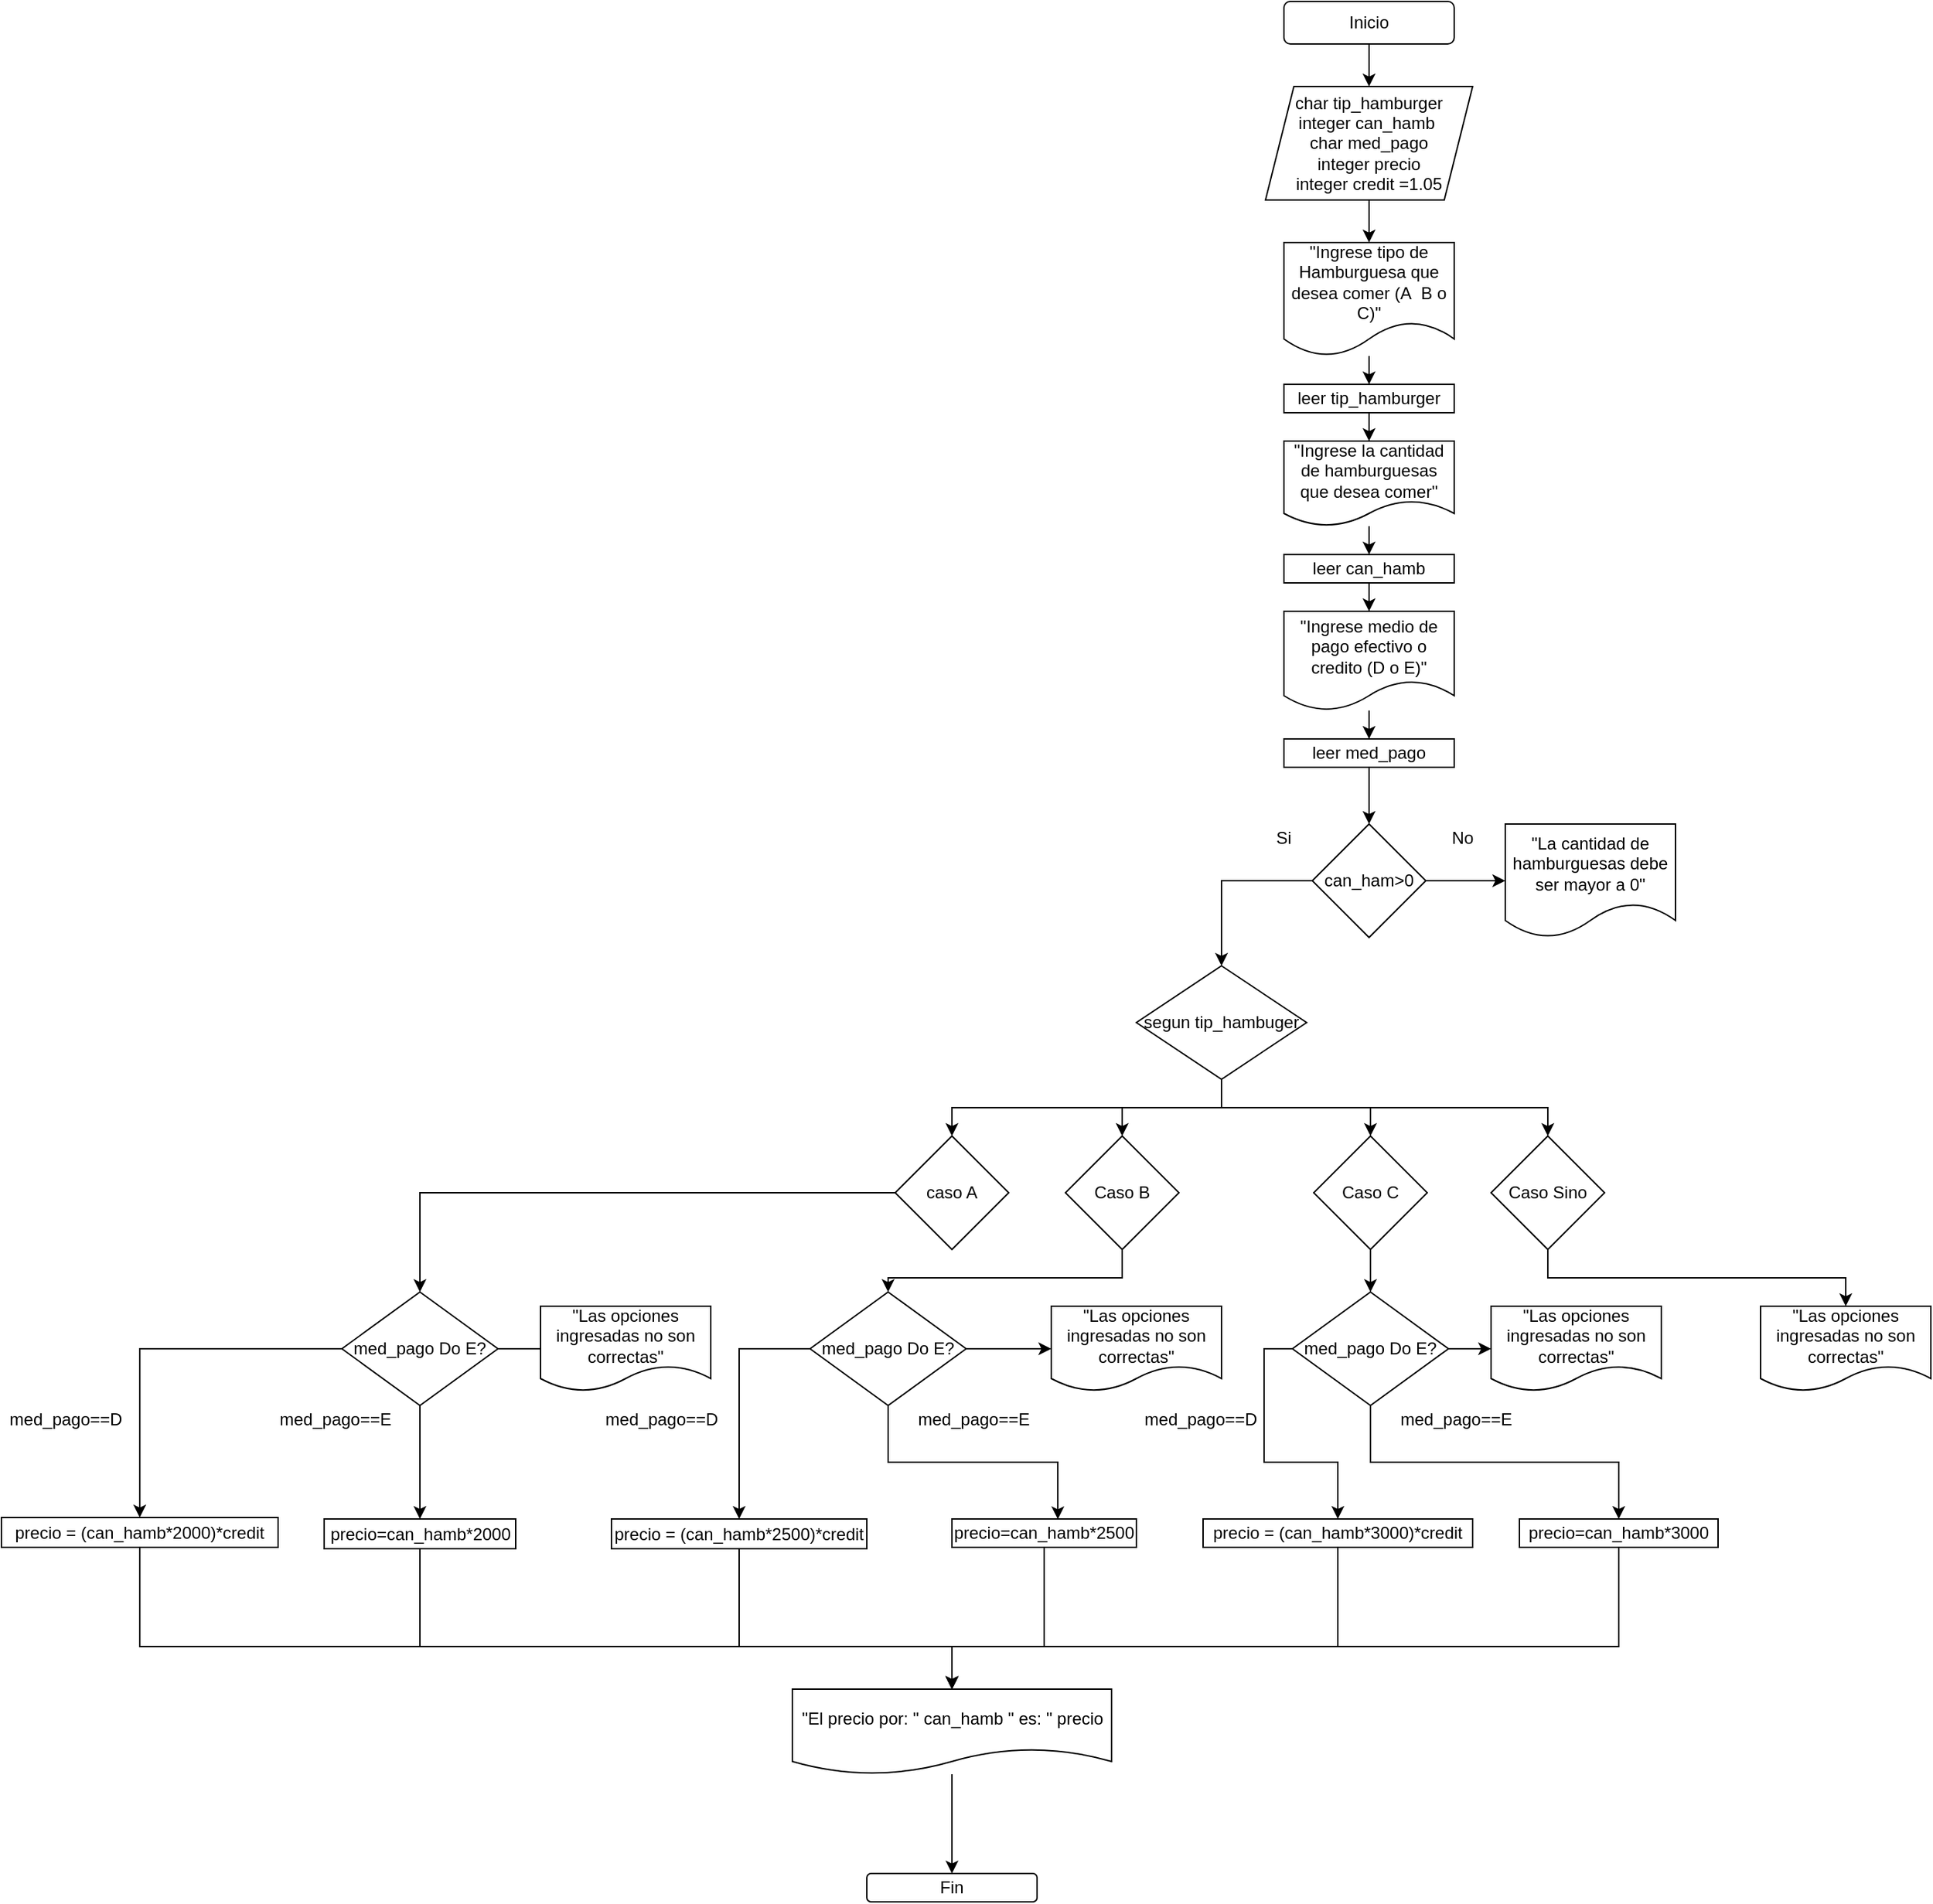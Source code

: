 <mxfile version="14.6.13" type="device"><diagram id="LyT83Fp5UGbBiX0Y0XLr" name="Página-1"><mxGraphModel dx="1851" dy="592" grid="1" gridSize="10" guides="1" tooltips="1" connect="1" arrows="1" fold="1" page="1" pageScale="1" pageWidth="827" pageHeight="1169" math="0" shadow="0"><root><mxCell id="0"/><mxCell id="1" parent="0"/><mxCell id="1wTLMK34B6iEQNwh94ca-3" value="" style="edgeStyle=orthogonalEdgeStyle;rounded=0;orthogonalLoop=1;jettySize=auto;html=1;" edge="1" parent="1" source="1wTLMK34B6iEQNwh94ca-1" target="1wTLMK34B6iEQNwh94ca-2"><mxGeometry relative="1" as="geometry"/></mxCell><mxCell id="1wTLMK34B6iEQNwh94ca-1" value="Inicio" style="rounded=1;whiteSpace=wrap;html=1;" vertex="1" parent="1"><mxGeometry x="354" y="30" width="120" height="30" as="geometry"/></mxCell><mxCell id="1wTLMK34B6iEQNwh94ca-6" style="edgeStyle=orthogonalEdgeStyle;rounded=0;orthogonalLoop=1;jettySize=auto;html=1;entryX=0.5;entryY=0;entryDx=0;entryDy=0;" edge="1" parent="1" source="1wTLMK34B6iEQNwh94ca-2" target="1wTLMK34B6iEQNwh94ca-5"><mxGeometry relative="1" as="geometry"/></mxCell><mxCell id="1wTLMK34B6iEQNwh94ca-2" value="&lt;div&gt;char tip_hamburger&lt;/div&gt;&lt;div&gt;integer can_hamb&amp;nbsp;&lt;/div&gt;&lt;div&gt;char med_pago&lt;/div&gt;&lt;div&gt;integer precio&lt;/div&gt;&lt;div&gt;integer credit =1.05&lt;/div&gt;" style="shape=parallelogram;perimeter=parallelogramPerimeter;whiteSpace=wrap;html=1;fixedSize=1;" vertex="1" parent="1"><mxGeometry x="341" y="90" width="146" height="80" as="geometry"/></mxCell><mxCell id="1wTLMK34B6iEQNwh94ca-8" style="edgeStyle=orthogonalEdgeStyle;rounded=0;orthogonalLoop=1;jettySize=auto;html=1;entryX=0.5;entryY=0;entryDx=0;entryDy=0;" edge="1" parent="1" source="1wTLMK34B6iEQNwh94ca-5" target="1wTLMK34B6iEQNwh94ca-7"><mxGeometry relative="1" as="geometry"/></mxCell><mxCell id="1wTLMK34B6iEQNwh94ca-5" value="&quot;Ingrese tipo de Hamburguesa que desea comer (A&amp;nbsp; B o C)&quot;" style="shape=document;whiteSpace=wrap;html=1;boundedLbl=1;" vertex="1" parent="1"><mxGeometry x="354" y="200" width="120" height="80" as="geometry"/></mxCell><mxCell id="1wTLMK34B6iEQNwh94ca-10" style="edgeStyle=orthogonalEdgeStyle;rounded=0;orthogonalLoop=1;jettySize=auto;html=1;" edge="1" parent="1" source="1wTLMK34B6iEQNwh94ca-7" target="1wTLMK34B6iEQNwh94ca-9"><mxGeometry relative="1" as="geometry"/></mxCell><mxCell id="1wTLMK34B6iEQNwh94ca-7" value="leer tip_hamburger" style="rounded=0;whiteSpace=wrap;html=1;" vertex="1" parent="1"><mxGeometry x="354" y="300" width="120" height="20" as="geometry"/></mxCell><mxCell id="1wTLMK34B6iEQNwh94ca-12" style="edgeStyle=orthogonalEdgeStyle;rounded=0;orthogonalLoop=1;jettySize=auto;html=1;entryX=0.5;entryY=0;entryDx=0;entryDy=0;" edge="1" parent="1" source="1wTLMK34B6iEQNwh94ca-9" target="1wTLMK34B6iEQNwh94ca-11"><mxGeometry relative="1" as="geometry"/></mxCell><mxCell id="1wTLMK34B6iEQNwh94ca-9" value="&quot;Ingrese la cantidad de hamburguesas que desea comer&quot;" style="shape=document;whiteSpace=wrap;html=1;boundedLbl=1;" vertex="1" parent="1"><mxGeometry x="354" y="340" width="120" height="60" as="geometry"/></mxCell><mxCell id="1wTLMK34B6iEQNwh94ca-14" style="edgeStyle=orthogonalEdgeStyle;rounded=0;orthogonalLoop=1;jettySize=auto;html=1;" edge="1" parent="1" source="1wTLMK34B6iEQNwh94ca-11" target="1wTLMK34B6iEQNwh94ca-13"><mxGeometry relative="1" as="geometry"/></mxCell><mxCell id="1wTLMK34B6iEQNwh94ca-11" value="leer can_hamb" style="rounded=0;whiteSpace=wrap;html=1;" vertex="1" parent="1"><mxGeometry x="354" y="420" width="120" height="20" as="geometry"/></mxCell><mxCell id="1wTLMK34B6iEQNwh94ca-16" style="edgeStyle=orthogonalEdgeStyle;rounded=0;orthogonalLoop=1;jettySize=auto;html=1;" edge="1" parent="1" source="1wTLMK34B6iEQNwh94ca-13" target="1wTLMK34B6iEQNwh94ca-15"><mxGeometry relative="1" as="geometry"/></mxCell><mxCell id="1wTLMK34B6iEQNwh94ca-13" value="&quot;Ingrese medio de pago efectivo o credito (D o E)&quot;" style="shape=document;whiteSpace=wrap;html=1;boundedLbl=1;" vertex="1" parent="1"><mxGeometry x="354" y="460" width="120" height="70" as="geometry"/></mxCell><mxCell id="1wTLMK34B6iEQNwh94ca-18" style="edgeStyle=orthogonalEdgeStyle;rounded=0;orthogonalLoop=1;jettySize=auto;html=1;entryX=0.5;entryY=0;entryDx=0;entryDy=0;" edge="1" parent="1" source="1wTLMK34B6iEQNwh94ca-15" target="1wTLMK34B6iEQNwh94ca-17"><mxGeometry relative="1" as="geometry"/></mxCell><mxCell id="1wTLMK34B6iEQNwh94ca-15" value="leer med_pago" style="rounded=0;whiteSpace=wrap;html=1;" vertex="1" parent="1"><mxGeometry x="354" y="550" width="120" height="20" as="geometry"/></mxCell><mxCell id="1wTLMK34B6iEQNwh94ca-23" style="edgeStyle=orthogonalEdgeStyle;rounded=0;orthogonalLoop=1;jettySize=auto;html=1;entryX=0;entryY=0.5;entryDx=0;entryDy=0;" edge="1" parent="1" source="1wTLMK34B6iEQNwh94ca-17" target="1wTLMK34B6iEQNwh94ca-22"><mxGeometry relative="1" as="geometry"/></mxCell><mxCell id="1wTLMK34B6iEQNwh94ca-25" style="edgeStyle=orthogonalEdgeStyle;rounded=0;orthogonalLoop=1;jettySize=auto;html=1;entryX=0.5;entryY=0;entryDx=0;entryDy=0;" edge="1" parent="1" source="1wTLMK34B6iEQNwh94ca-17" target="1wTLMK34B6iEQNwh94ca-24"><mxGeometry relative="1" as="geometry"/></mxCell><mxCell id="1wTLMK34B6iEQNwh94ca-17" value="can_ham&amp;gt;0" style="rhombus;whiteSpace=wrap;html=1;" vertex="1" parent="1"><mxGeometry x="374" y="610" width="80" height="80" as="geometry"/></mxCell><mxCell id="1wTLMK34B6iEQNwh94ca-19" value="Si" style="text;html=1;strokeColor=none;fillColor=none;align=center;verticalAlign=middle;whiteSpace=wrap;rounded=0;" vertex="1" parent="1"><mxGeometry x="334" y="610" width="40" height="20" as="geometry"/></mxCell><mxCell id="1wTLMK34B6iEQNwh94ca-21" value="No" style="text;html=1;strokeColor=none;fillColor=none;align=center;verticalAlign=middle;whiteSpace=wrap;rounded=0;" vertex="1" parent="1"><mxGeometry x="460" y="610" width="40" height="20" as="geometry"/></mxCell><mxCell id="1wTLMK34B6iEQNwh94ca-22" value="&quot;La cantidad de hamburguesas debe ser mayor a 0&quot;" style="shape=document;whiteSpace=wrap;html=1;boundedLbl=1;" vertex="1" parent="1"><mxGeometry x="510" y="610" width="120" height="80" as="geometry"/></mxCell><mxCell id="1wTLMK34B6iEQNwh94ca-30" style="edgeStyle=orthogonalEdgeStyle;rounded=0;orthogonalLoop=1;jettySize=auto;html=1;" edge="1" parent="1" source="1wTLMK34B6iEQNwh94ca-24" target="1wTLMK34B6iEQNwh94ca-26"><mxGeometry relative="1" as="geometry"><Array as="points"><mxPoint x="310" y="810"/><mxPoint x="120" y="810"/></Array></mxGeometry></mxCell><mxCell id="1wTLMK34B6iEQNwh94ca-31" style="edgeStyle=orthogonalEdgeStyle;rounded=0;orthogonalLoop=1;jettySize=auto;html=1;" edge="1" parent="1" source="1wTLMK34B6iEQNwh94ca-24" target="1wTLMK34B6iEQNwh94ca-27"><mxGeometry relative="1" as="geometry"/></mxCell><mxCell id="1wTLMK34B6iEQNwh94ca-32" style="edgeStyle=orthogonalEdgeStyle;rounded=0;orthogonalLoop=1;jettySize=auto;html=1;entryX=0.5;entryY=0;entryDx=0;entryDy=0;" edge="1" parent="1" source="1wTLMK34B6iEQNwh94ca-24" target="1wTLMK34B6iEQNwh94ca-28"><mxGeometry relative="1" as="geometry"><Array as="points"><mxPoint x="310" y="810"/><mxPoint x="415" y="810"/></Array></mxGeometry></mxCell><mxCell id="1wTLMK34B6iEQNwh94ca-33" style="edgeStyle=orthogonalEdgeStyle;rounded=0;orthogonalLoop=1;jettySize=auto;html=1;" edge="1" parent="1" source="1wTLMK34B6iEQNwh94ca-24" target="1wTLMK34B6iEQNwh94ca-29"><mxGeometry relative="1" as="geometry"><Array as="points"><mxPoint x="310" y="810"/><mxPoint x="540" y="810"/></Array></mxGeometry></mxCell><mxCell id="1wTLMK34B6iEQNwh94ca-24" value="segun tip_hambuger" style="rhombus;whiteSpace=wrap;html=1;" vertex="1" parent="1"><mxGeometry x="250" y="710" width="120" height="80" as="geometry"/></mxCell><mxCell id="1wTLMK34B6iEQNwh94ca-36" style="edgeStyle=orthogonalEdgeStyle;rounded=0;orthogonalLoop=1;jettySize=auto;html=1;entryX=0.5;entryY=0;entryDx=0;entryDy=0;" edge="1" parent="1" source="1wTLMK34B6iEQNwh94ca-26" target="1wTLMK34B6iEQNwh94ca-35"><mxGeometry relative="1" as="geometry"/></mxCell><mxCell id="1wTLMK34B6iEQNwh94ca-26" value="caso A" style="rhombus;whiteSpace=wrap;html=1;" vertex="1" parent="1"><mxGeometry x="80" y="830" width="80" height="80" as="geometry"/></mxCell><mxCell id="1wTLMK34B6iEQNwh94ca-42" style="edgeStyle=orthogonalEdgeStyle;rounded=0;orthogonalLoop=1;jettySize=auto;html=1;entryX=0.5;entryY=0;entryDx=0;entryDy=0;" edge="1" parent="1" source="1wTLMK34B6iEQNwh94ca-27" target="1wTLMK34B6iEQNwh94ca-39"><mxGeometry relative="1" as="geometry"><Array as="points"><mxPoint x="240" y="930"/><mxPoint x="75" y="930"/></Array></mxGeometry></mxCell><mxCell id="1wTLMK34B6iEQNwh94ca-27" value="Caso B" style="rhombus;whiteSpace=wrap;html=1;" vertex="1" parent="1"><mxGeometry x="200" y="830" width="80" height="80" as="geometry"/></mxCell><mxCell id="1wTLMK34B6iEQNwh94ca-41" style="edgeStyle=orthogonalEdgeStyle;rounded=0;orthogonalLoop=1;jettySize=auto;html=1;entryX=0.5;entryY=0;entryDx=0;entryDy=0;" edge="1" parent="1" source="1wTLMK34B6iEQNwh94ca-28" target="1wTLMK34B6iEQNwh94ca-40"><mxGeometry relative="1" as="geometry"/></mxCell><mxCell id="1wTLMK34B6iEQNwh94ca-28" value="Caso C" style="rhombus;whiteSpace=wrap;html=1;" vertex="1" parent="1"><mxGeometry x="375" y="830" width="80" height="80" as="geometry"/></mxCell><mxCell id="1wTLMK34B6iEQNwh94ca-38" style="edgeStyle=orthogonalEdgeStyle;rounded=0;orthogonalLoop=1;jettySize=auto;html=1;exitX=0.5;exitY=1;exitDx=0;exitDy=0;entryX=0.5;entryY=0;entryDx=0;entryDy=0;" edge="1" parent="1" source="1wTLMK34B6iEQNwh94ca-29" target="1wTLMK34B6iEQNwh94ca-37"><mxGeometry relative="1" as="geometry"/></mxCell><mxCell id="1wTLMK34B6iEQNwh94ca-29" value="Caso Sino" style="rhombus;whiteSpace=wrap;html=1;" vertex="1" parent="1"><mxGeometry x="500" y="830" width="80" height="80" as="geometry"/></mxCell><mxCell id="1wTLMK34B6iEQNwh94ca-44" style="edgeStyle=orthogonalEdgeStyle;rounded=0;orthogonalLoop=1;jettySize=auto;html=1;entryX=0.5;entryY=0;entryDx=0;entryDy=0;" edge="1" parent="1" source="1wTLMK34B6iEQNwh94ca-35" target="1wTLMK34B6iEQNwh94ca-43"><mxGeometry relative="1" as="geometry"/></mxCell><mxCell id="1wTLMK34B6iEQNwh94ca-58" style="edgeStyle=orthogonalEdgeStyle;rounded=0;orthogonalLoop=1;jettySize=auto;html=1;entryX=0.5;entryY=0;entryDx=0;entryDy=0;" edge="1" parent="1" source="1wTLMK34B6iEQNwh94ca-35" target="1wTLMK34B6iEQNwh94ca-48"><mxGeometry relative="1" as="geometry"/></mxCell><mxCell id="1wTLMK34B6iEQNwh94ca-70" style="edgeStyle=orthogonalEdgeStyle;rounded=0;orthogonalLoop=1;jettySize=auto;html=1;entryX=0.083;entryY=0.5;entryDx=0;entryDy=0;entryPerimeter=0;" edge="1" parent="1" source="1wTLMK34B6iEQNwh94ca-35" target="1wTLMK34B6iEQNwh94ca-68"><mxGeometry relative="1" as="geometry"/></mxCell><mxCell id="1wTLMK34B6iEQNwh94ca-35" value="med_pago Do E?" style="rhombus;whiteSpace=wrap;html=1;" vertex="1" parent="1"><mxGeometry x="-310" y="940" width="110" height="80" as="geometry"/></mxCell><mxCell id="1wTLMK34B6iEQNwh94ca-37" value="&quot;Las opciones ingresadas no son correctas&quot;" style="shape=document;whiteSpace=wrap;html=1;boundedLbl=1;" vertex="1" parent="1"><mxGeometry x="690" y="950" width="120" height="60" as="geometry"/></mxCell><mxCell id="1wTLMK34B6iEQNwh94ca-51" style="edgeStyle=orthogonalEdgeStyle;rounded=0;orthogonalLoop=1;jettySize=auto;html=1;exitX=0;exitY=0.5;exitDx=0;exitDy=0;entryX=0.5;entryY=0;entryDx=0;entryDy=0;" edge="1" parent="1" source="1wTLMK34B6iEQNwh94ca-39" target="1wTLMK34B6iEQNwh94ca-50"><mxGeometry relative="1" as="geometry"/></mxCell><mxCell id="1wTLMK34B6iEQNwh94ca-65" style="edgeStyle=orthogonalEdgeStyle;rounded=0;orthogonalLoop=1;jettySize=auto;html=1;exitX=0.5;exitY=1;exitDx=0;exitDy=0;entryX=0.574;entryY=0.01;entryDx=0;entryDy=0;entryPerimeter=0;" edge="1" parent="1" source="1wTLMK34B6iEQNwh94ca-39" target="1wTLMK34B6iEQNwh94ca-52"><mxGeometry relative="1" as="geometry"/></mxCell><mxCell id="1wTLMK34B6iEQNwh94ca-72" style="edgeStyle=orthogonalEdgeStyle;rounded=0;orthogonalLoop=1;jettySize=auto;html=1;" edge="1" parent="1" source="1wTLMK34B6iEQNwh94ca-39" target="1wTLMK34B6iEQNwh94ca-71"><mxGeometry relative="1" as="geometry"/></mxCell><mxCell id="1wTLMK34B6iEQNwh94ca-39" value="med_pago Do E?" style="rhombus;whiteSpace=wrap;html=1;" vertex="1" parent="1"><mxGeometry x="20" y="940" width="110" height="80" as="geometry"/></mxCell><mxCell id="1wTLMK34B6iEQNwh94ca-74" style="edgeStyle=orthogonalEdgeStyle;rounded=0;orthogonalLoop=1;jettySize=auto;html=1;entryX=0;entryY=0.5;entryDx=0;entryDy=0;" edge="1" parent="1" source="1wTLMK34B6iEQNwh94ca-40" target="1wTLMK34B6iEQNwh94ca-73"><mxGeometry relative="1" as="geometry"/></mxCell><mxCell id="1wTLMK34B6iEQNwh94ca-75" style="edgeStyle=orthogonalEdgeStyle;rounded=0;orthogonalLoop=1;jettySize=auto;html=1;exitX=0;exitY=0.5;exitDx=0;exitDy=0;" edge="1" parent="1" source="1wTLMK34B6iEQNwh94ca-40" target="1wTLMK34B6iEQNwh94ca-64"><mxGeometry relative="1" as="geometry"/></mxCell><mxCell id="1wTLMK34B6iEQNwh94ca-78" style="edgeStyle=orthogonalEdgeStyle;rounded=0;orthogonalLoop=1;jettySize=auto;html=1;" edge="1" parent="1" source="1wTLMK34B6iEQNwh94ca-40" target="1wTLMK34B6iEQNwh94ca-77"><mxGeometry relative="1" as="geometry"><Array as="points"><mxPoint x="415" y="1060"/><mxPoint x="590" y="1060"/></Array></mxGeometry></mxCell><mxCell id="1wTLMK34B6iEQNwh94ca-40" value="med_pago Do E?" style="rhombus;whiteSpace=wrap;html=1;" vertex="1" parent="1"><mxGeometry x="360" y="940" width="110" height="80" as="geometry"/></mxCell><mxCell id="1wTLMK34B6iEQNwh94ca-82" style="edgeStyle=orthogonalEdgeStyle;rounded=0;orthogonalLoop=1;jettySize=auto;html=1;" edge="1" parent="1" source="1wTLMK34B6iEQNwh94ca-43" target="1wTLMK34B6iEQNwh94ca-81"><mxGeometry relative="1" as="geometry"><Array as="points"><mxPoint x="-452" y="1190"/><mxPoint x="120" y="1190"/></Array></mxGeometry></mxCell><mxCell id="1wTLMK34B6iEQNwh94ca-43" value="&lt;div&gt;precio = (can_hamb*2000)*credit&lt;/div&gt;" style="rounded=0;whiteSpace=wrap;html=1;" vertex="1" parent="1"><mxGeometry x="-550" y="1099" width="195" height="21" as="geometry"/></mxCell><mxCell id="1wTLMK34B6iEQNwh94ca-45" value="med_pago==D" style="text;html=1;align=center;verticalAlign=middle;resizable=0;points=[];autosize=1;strokeColor=none;" vertex="1" parent="1"><mxGeometry x="-550" y="1020" width="90" height="20" as="geometry"/></mxCell><mxCell id="1wTLMK34B6iEQNwh94ca-47" value="med_pago==E" style="text;html=1;align=center;verticalAlign=middle;resizable=0;points=[];autosize=1;strokeColor=none;" vertex="1" parent="1"><mxGeometry x="-360" y="1020" width="90" height="20" as="geometry"/></mxCell><mxCell id="1wTLMK34B6iEQNwh94ca-83" style="edgeStyle=orthogonalEdgeStyle;rounded=0;orthogonalLoop=1;jettySize=auto;html=1;" edge="1" parent="1" source="1wTLMK34B6iEQNwh94ca-48" target="1wTLMK34B6iEQNwh94ca-81"><mxGeometry relative="1" as="geometry"><Array as="points"><mxPoint x="-255" y="1190"/><mxPoint x="120" y="1190"/></Array></mxGeometry></mxCell><mxCell id="1wTLMK34B6iEQNwh94ca-48" value="precio=can_hamb*2000" style="rounded=0;whiteSpace=wrap;html=1;" vertex="1" parent="1"><mxGeometry x="-322.5" y="1100" width="135" height="21" as="geometry"/></mxCell><mxCell id="1wTLMK34B6iEQNwh94ca-84" style="edgeStyle=orthogonalEdgeStyle;rounded=0;orthogonalLoop=1;jettySize=auto;html=1;entryX=0.5;entryY=0;entryDx=0;entryDy=0;" edge="1" parent="1" source="1wTLMK34B6iEQNwh94ca-50" target="1wTLMK34B6iEQNwh94ca-81"><mxGeometry relative="1" as="geometry"><Array as="points"><mxPoint x="-30" y="1190"/><mxPoint x="120" y="1190"/></Array></mxGeometry></mxCell><mxCell id="1wTLMK34B6iEQNwh94ca-50" value="&lt;div&gt;precio = (can_hamb*2500)*credit&lt;/div&gt;" style="rounded=0;whiteSpace=wrap;html=1;" vertex="1" parent="1"><mxGeometry x="-120" y="1100" width="180" height="21" as="geometry"/></mxCell><mxCell id="1wTLMK34B6iEQNwh94ca-85" style="edgeStyle=orthogonalEdgeStyle;rounded=0;orthogonalLoop=1;jettySize=auto;html=1;" edge="1" parent="1" source="1wTLMK34B6iEQNwh94ca-52"><mxGeometry relative="1" as="geometry"><mxPoint x="120" y="1220" as="targetPoint"/><Array as="points"><mxPoint x="185" y="1190"/><mxPoint x="120" y="1190"/></Array></mxGeometry></mxCell><mxCell id="1wTLMK34B6iEQNwh94ca-52" value="precio=can_hamb*2500" style="rounded=0;whiteSpace=wrap;html=1;" vertex="1" parent="1"><mxGeometry x="120" y="1100" width="130" height="20" as="geometry"/></mxCell><mxCell id="1wTLMK34B6iEQNwh94ca-60" value="med_pago==D" style="text;html=1;align=center;verticalAlign=middle;resizable=0;points=[];autosize=1;strokeColor=none;" vertex="1" parent="1"><mxGeometry x="-130" y="1020" width="90" height="20" as="geometry"/></mxCell><mxCell id="1wTLMK34B6iEQNwh94ca-62" value="med_pago==E" style="text;html=1;align=center;verticalAlign=middle;resizable=0;points=[];autosize=1;strokeColor=none;" vertex="1" parent="1"><mxGeometry x="90" y="1020" width="90" height="20" as="geometry"/></mxCell><mxCell id="1wTLMK34B6iEQNwh94ca-86" style="edgeStyle=orthogonalEdgeStyle;rounded=0;orthogonalLoop=1;jettySize=auto;html=1;entryX=0.5;entryY=0;entryDx=0;entryDy=0;" edge="1" parent="1" source="1wTLMK34B6iEQNwh94ca-64" target="1wTLMK34B6iEQNwh94ca-81"><mxGeometry relative="1" as="geometry"><Array as="points"><mxPoint x="392" y="1190"/><mxPoint x="120" y="1190"/></Array></mxGeometry></mxCell><mxCell id="1wTLMK34B6iEQNwh94ca-64" value="&lt;div&gt;precio = (can_hamb*3000)*credit&lt;/div&gt;" style="rounded=0;whiteSpace=wrap;html=1;" vertex="1" parent="1"><mxGeometry x="297" y="1100" width="190" height="20" as="geometry"/></mxCell><mxCell id="1wTLMK34B6iEQNwh94ca-68" value="&quot;Las opciones ingresadas no son correctas&quot;" style="shape=document;whiteSpace=wrap;html=1;boundedLbl=1;" vertex="1" parent="1"><mxGeometry x="-170" y="950" width="120" height="60" as="geometry"/></mxCell><mxCell id="1wTLMK34B6iEQNwh94ca-71" value="&quot;Las opciones ingresadas no son correctas&quot;" style="shape=document;whiteSpace=wrap;html=1;boundedLbl=1;" vertex="1" parent="1"><mxGeometry x="190" y="950" width="120" height="60" as="geometry"/></mxCell><mxCell id="1wTLMK34B6iEQNwh94ca-73" value="&quot;Las opciones ingresadas no son correctas&quot;" style="shape=document;whiteSpace=wrap;html=1;boundedLbl=1;" vertex="1" parent="1"><mxGeometry x="500" y="950" width="120" height="60" as="geometry"/></mxCell><mxCell id="1wTLMK34B6iEQNwh94ca-76" style="edgeStyle=orthogonalEdgeStyle;rounded=0;orthogonalLoop=1;jettySize=auto;html=1;exitX=0.5;exitY=1;exitDx=0;exitDy=0;" edge="1" parent="1" source="1wTLMK34B6iEQNwh94ca-64" target="1wTLMK34B6iEQNwh94ca-64"><mxGeometry relative="1" as="geometry"/></mxCell><mxCell id="1wTLMK34B6iEQNwh94ca-87" style="edgeStyle=orthogonalEdgeStyle;rounded=0;orthogonalLoop=1;jettySize=auto;html=1;entryX=0.5;entryY=0;entryDx=0;entryDy=0;" edge="1" parent="1" source="1wTLMK34B6iEQNwh94ca-77" target="1wTLMK34B6iEQNwh94ca-81"><mxGeometry relative="1" as="geometry"><Array as="points"><mxPoint x="590" y="1190"/><mxPoint x="120" y="1190"/></Array></mxGeometry></mxCell><mxCell id="1wTLMK34B6iEQNwh94ca-77" value="precio=can_hamb*3000" style="rounded=0;whiteSpace=wrap;html=1;" vertex="1" parent="1"><mxGeometry x="520" y="1100" width="140" height="20" as="geometry"/></mxCell><mxCell id="1wTLMK34B6iEQNwh94ca-79" value="med_pago==D" style="text;html=1;align=center;verticalAlign=middle;resizable=0;points=[];autosize=1;strokeColor=none;" vertex="1" parent="1"><mxGeometry x="250" y="1020" width="90" height="20" as="geometry"/></mxCell><mxCell id="1wTLMK34B6iEQNwh94ca-80" value="med_pago==E" style="text;html=1;align=center;verticalAlign=middle;resizable=0;points=[];autosize=1;strokeColor=none;" vertex="1" parent="1"><mxGeometry x="430" y="1020" width="90" height="20" as="geometry"/></mxCell><mxCell id="1wTLMK34B6iEQNwh94ca-89" style="edgeStyle=orthogonalEdgeStyle;rounded=0;orthogonalLoop=1;jettySize=auto;html=1;entryX=0.5;entryY=0;entryDx=0;entryDy=0;" edge="1" parent="1" source="1wTLMK34B6iEQNwh94ca-81" target="1wTLMK34B6iEQNwh94ca-88"><mxGeometry relative="1" as="geometry"/></mxCell><mxCell id="1wTLMK34B6iEQNwh94ca-81" value="&quot;El precio por: &quot; can_hamb &quot; es: &quot; precio" style="shape=document;whiteSpace=wrap;html=1;boundedLbl=1;" vertex="1" parent="1"><mxGeometry x="7.5" y="1220" width="225" height="60" as="geometry"/></mxCell><mxCell id="1wTLMK34B6iEQNwh94ca-88" value="Fin" style="rounded=1;whiteSpace=wrap;html=1;" vertex="1" parent="1"><mxGeometry x="60" y="1350" width="120" height="20" as="geometry"/></mxCell></root></mxGraphModel></diagram></mxfile>